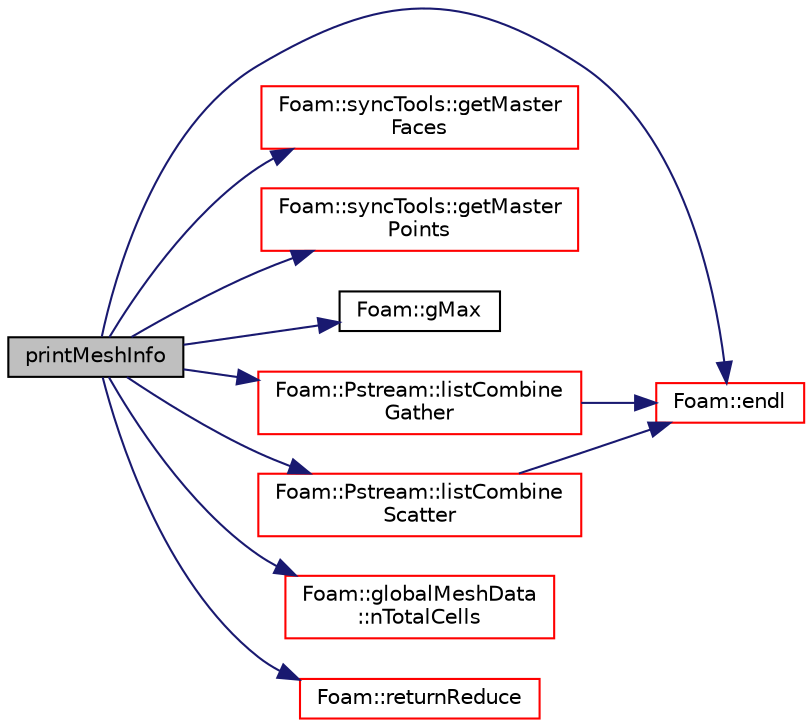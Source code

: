 digraph "printMeshInfo"
{
  bgcolor="transparent";
  edge [fontname="Helvetica",fontsize="10",labelfontname="Helvetica",labelfontsize="10"];
  node [fontname="Helvetica",fontsize="10",shape=record];
  rankdir="LR";
  Node1 [label="printMeshInfo",height=0.2,width=0.4,color="black", fillcolor="grey75", style="filled", fontcolor="black"];
  Node1 -> Node2 [color="midnightblue",fontsize="10",style="solid",fontname="Helvetica"];
  Node2 [label="Foam::endl",height=0.2,width=0.4,color="red",URL="$a10758.html#a2db8fe02a0d3909e9351bb4275b23ce4",tooltip="Add newline and flush stream. "];
  Node1 -> Node3 [color="midnightblue",fontsize="10",style="solid",fontname="Helvetica"];
  Node3 [label="Foam::syncTools::getMaster\lFaces",height=0.2,width=0.4,color="red",URL="$a02555.html#a46e7fd91866d97d6f21c35b1a892f0c4",tooltip="Get per face whether it is uncoupled or a master of a. "];
  Node1 -> Node4 [color="midnightblue",fontsize="10",style="solid",fontname="Helvetica"];
  Node4 [label="Foam::syncTools::getMaster\lPoints",height=0.2,width=0.4,color="red",URL="$a02555.html#a38f15a35a2b2379333eee9b98b9a1e67",tooltip="Get per point whether it is uncoupled or a master of a. "];
  Node1 -> Node5 [color="midnightblue",fontsize="10",style="solid",fontname="Helvetica"];
  Node5 [label="Foam::gMax",height=0.2,width=0.4,color="black",URL="$a10758.html#ae8d631fb8e841947408bb711abfb1e67"];
  Node1 -> Node6 [color="midnightblue",fontsize="10",style="solid",fontname="Helvetica"];
  Node6 [label="Foam::Pstream::listCombine\lGather",height=0.2,width=0.4,color="red",URL="$a02021.html#a8c0e5044dc4a942cf62b06797c3a743f"];
  Node6 -> Node2 [color="midnightblue",fontsize="10",style="solid",fontname="Helvetica"];
  Node1 -> Node7 [color="midnightblue",fontsize="10",style="solid",fontname="Helvetica"];
  Node7 [label="Foam::Pstream::listCombine\lScatter",height=0.2,width=0.4,color="red",URL="$a02021.html#adfd4915b68ab7181dccb847976286e56",tooltip="Scatter data. Reverse of combineGather. "];
  Node7 -> Node2 [color="midnightblue",fontsize="10",style="solid",fontname="Helvetica"];
  Node1 -> Node8 [color="midnightblue",fontsize="10",style="solid",fontname="Helvetica"];
  Node8 [label="Foam::globalMeshData\l::nTotalCells",height=0.2,width=0.4,color="red",URL="$a00935.html#a0c74afe8b415da10b6dd87d084d79b7f",tooltip="Return total number of cells in decomposed mesh. "];
  Node1 -> Node9 [color="midnightblue",fontsize="10",style="solid",fontname="Helvetica"];
  Node9 [label="Foam::returnReduce",height=0.2,width=0.4,color="red",URL="$a10758.html#a8d528a67d2a9c6fe4fb94bc86872624b"];
}
